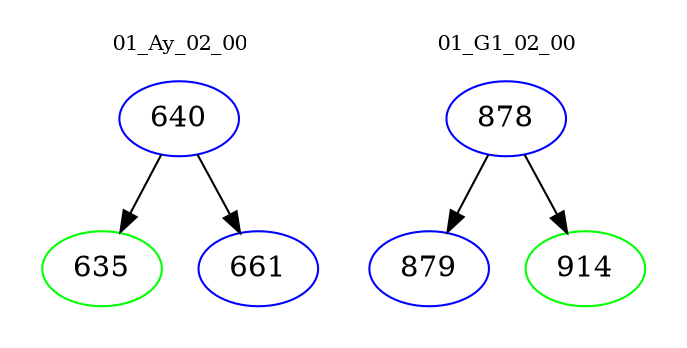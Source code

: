digraph{
subgraph cluster_0 {
color = white
label = "01_Ay_02_00";
fontsize=10;
T0_640 [label="640", color="blue"]
T0_640 -> T0_635 [color="black"]
T0_635 [label="635", color="green"]
T0_640 -> T0_661 [color="black"]
T0_661 [label="661", color="blue"]
}
subgraph cluster_1 {
color = white
label = "01_G1_02_00";
fontsize=10;
T1_878 [label="878", color="blue"]
T1_878 -> T1_879 [color="black"]
T1_879 [label="879", color="blue"]
T1_878 -> T1_914 [color="black"]
T1_914 [label="914", color="green"]
}
}
